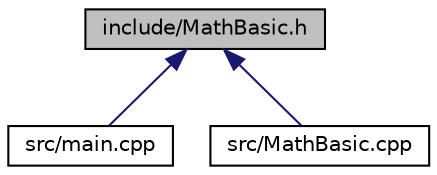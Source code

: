 digraph "include/MathBasic.h"
{
  edge [fontname="Helvetica",fontsize="10",labelfontname="Helvetica",labelfontsize="10"];
  node [fontname="Helvetica",fontsize="10",shape=record];
  Node1 [label="include/MathBasic.h",height=0.2,width=0.4,color="black", fillcolor="grey75", style="filled" fontcolor="black"];
  Node1 -> Node2 [dir="back",color="midnightblue",fontsize="10",style="solid"];
  Node2 [label="src/main.cpp",height=0.2,width=0.4,color="black", fillcolor="white", style="filled",URL="$main_8cpp.html",tooltip="Implementação de bibliotecas estáticas e dinâmicas. "];
  Node1 -> Node3 [dir="back",color="midnightblue",fontsize="10",style="solid"];
  Node3 [label="src/MathBasic.cpp",height=0.2,width=0.4,color="black", fillcolor="white", style="filled",URL="$MathBasic_8cpp.html"];
}

